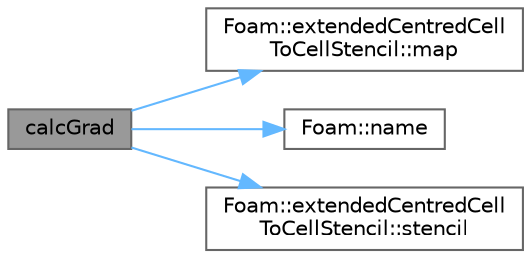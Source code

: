 digraph "calcGrad"
{
 // LATEX_PDF_SIZE
  bgcolor="transparent";
  edge [fontname=Helvetica,fontsize=10,labelfontname=Helvetica,labelfontsize=10];
  node [fontname=Helvetica,fontsize=10,shape=box,height=0.2,width=0.4];
  rankdir="LR";
  Node1 [id="Node000001",label="calcGrad",height=0.2,width=0.4,color="gray40", fillcolor="grey60", style="filled", fontcolor="black",tooltip=" "];
  Node1 -> Node2 [id="edge1_Node000001_Node000002",color="steelblue1",style="solid",tooltip=" "];
  Node2 [id="Node000002",label="Foam::extendedCentredCell\lToCellStencil::map",height=0.2,width=0.4,color="grey40", fillcolor="white", style="filled",URL="$classFoam_1_1extendedCentredCellToCellStencil.html#a7e043bf3e2195cf61ff8ad0fbbd8d23d",tooltip=" "];
  Node1 -> Node3 [id="edge2_Node000001_Node000003",color="steelblue1",style="solid",tooltip=" "];
  Node3 [id="Node000003",label="Foam::name",height=0.2,width=0.4,color="grey40", fillcolor="white", style="filled",URL="$namespaceFoam.html#accde1bf3e2a4105cca868012a680afbe",tooltip=" "];
  Node1 -> Node4 [id="edge3_Node000001_Node000004",color="steelblue1",style="solid",tooltip=" "];
  Node4 [id="Node000004",label="Foam::extendedCentredCell\lToCellStencil::stencil",height=0.2,width=0.4,color="grey40", fillcolor="white", style="filled",URL="$classFoam_1_1extendedCentredCellToCellStencil.html#a9e856f70a048e2497460a4304a6a31cc",tooltip=" "];
}
